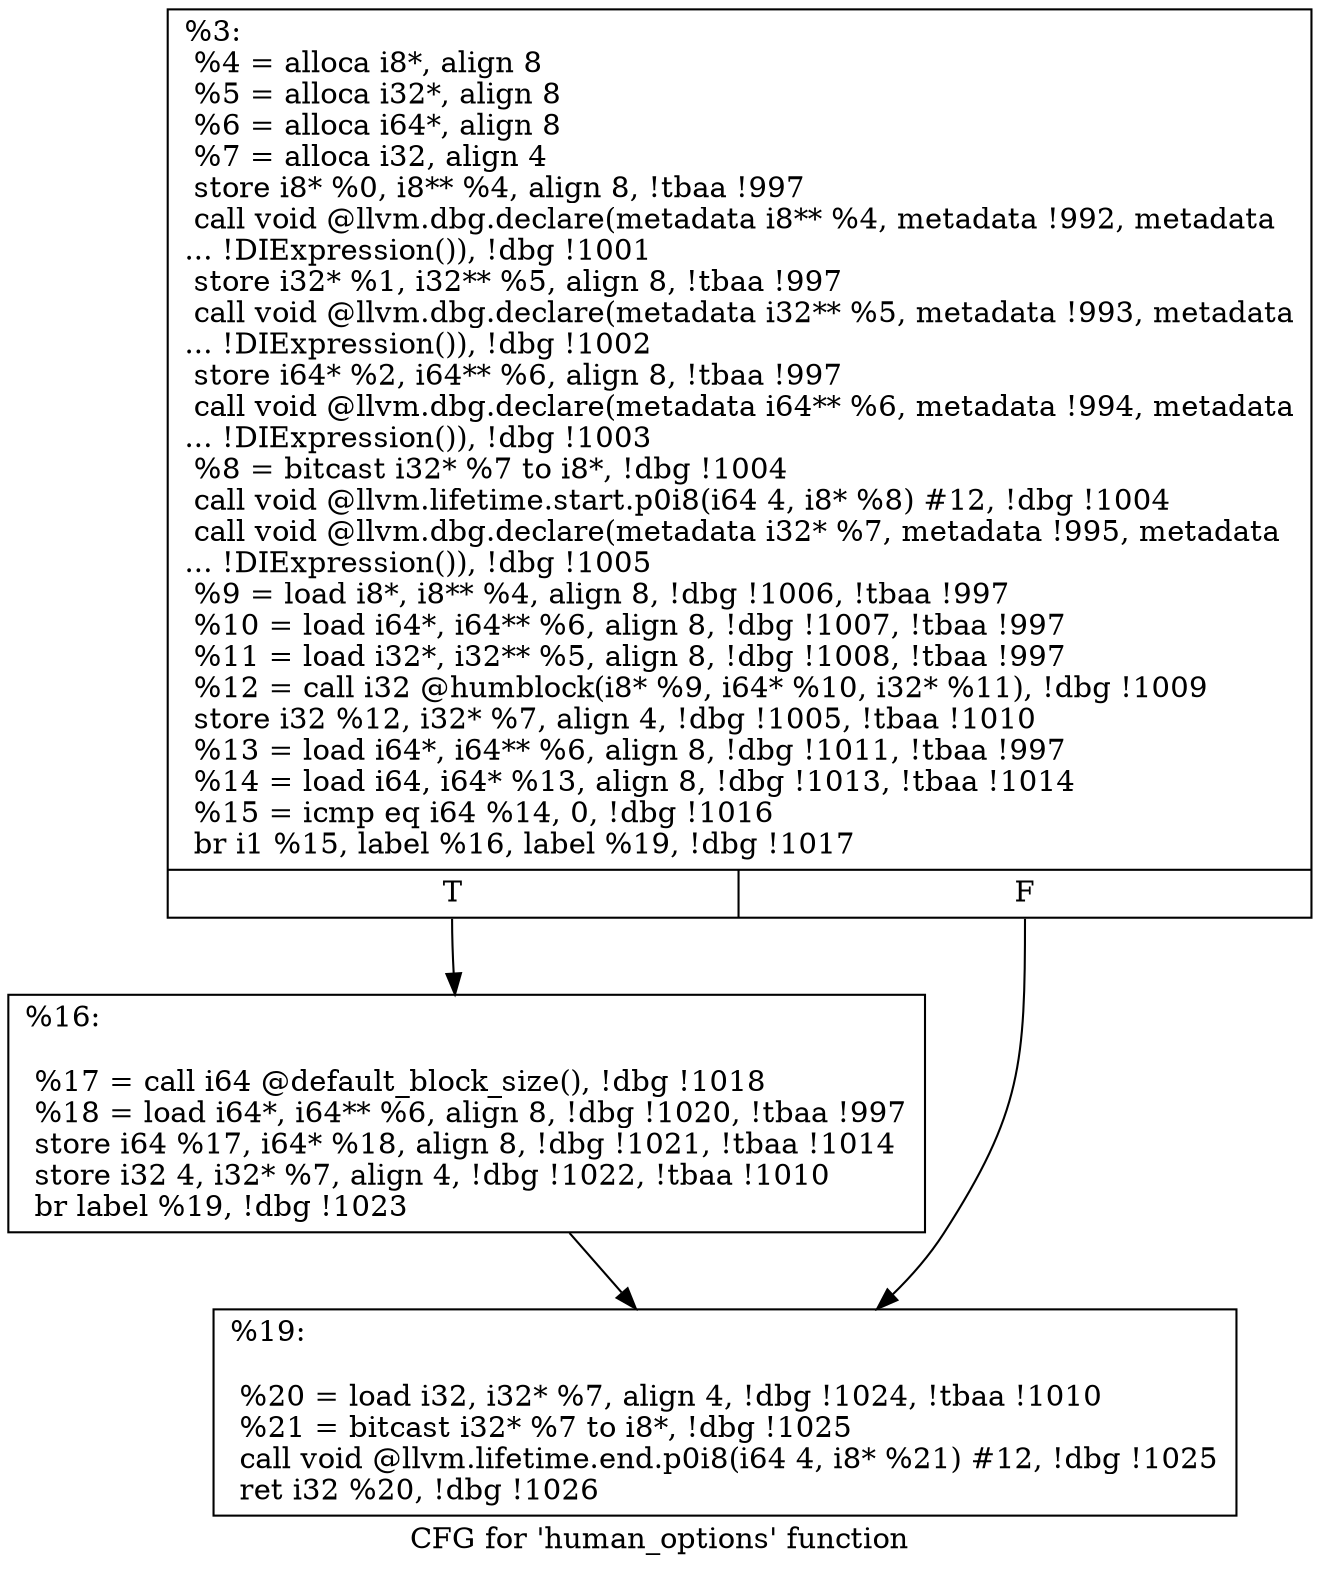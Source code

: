 digraph "CFG for 'human_options' function" {
	label="CFG for 'human_options' function";

	Node0x19a5430 [shape=record,label="{%3:\l  %4 = alloca i8*, align 8\l  %5 = alloca i32*, align 8\l  %6 = alloca i64*, align 8\l  %7 = alloca i32, align 4\l  store i8* %0, i8** %4, align 8, !tbaa !997\l  call void @llvm.dbg.declare(metadata i8** %4, metadata !992, metadata\l... !DIExpression()), !dbg !1001\l  store i32* %1, i32** %5, align 8, !tbaa !997\l  call void @llvm.dbg.declare(metadata i32** %5, metadata !993, metadata\l... !DIExpression()), !dbg !1002\l  store i64* %2, i64** %6, align 8, !tbaa !997\l  call void @llvm.dbg.declare(metadata i64** %6, metadata !994, metadata\l... !DIExpression()), !dbg !1003\l  %8 = bitcast i32* %7 to i8*, !dbg !1004\l  call void @llvm.lifetime.start.p0i8(i64 4, i8* %8) #12, !dbg !1004\l  call void @llvm.dbg.declare(metadata i32* %7, metadata !995, metadata\l... !DIExpression()), !dbg !1005\l  %9 = load i8*, i8** %4, align 8, !dbg !1006, !tbaa !997\l  %10 = load i64*, i64** %6, align 8, !dbg !1007, !tbaa !997\l  %11 = load i32*, i32** %5, align 8, !dbg !1008, !tbaa !997\l  %12 = call i32 @humblock(i8* %9, i64* %10, i32* %11), !dbg !1009\l  store i32 %12, i32* %7, align 4, !dbg !1005, !tbaa !1010\l  %13 = load i64*, i64** %6, align 8, !dbg !1011, !tbaa !997\l  %14 = load i64, i64* %13, align 8, !dbg !1013, !tbaa !1014\l  %15 = icmp eq i64 %14, 0, !dbg !1016\l  br i1 %15, label %16, label %19, !dbg !1017\l|{<s0>T|<s1>F}}"];
	Node0x19a5430:s0 -> Node0x19a5480;
	Node0x19a5430:s1 -> Node0x19a54d0;
	Node0x19a5480 [shape=record,label="{%16:\l\l  %17 = call i64 @default_block_size(), !dbg !1018\l  %18 = load i64*, i64** %6, align 8, !dbg !1020, !tbaa !997\l  store i64 %17, i64* %18, align 8, !dbg !1021, !tbaa !1014\l  store i32 4, i32* %7, align 4, !dbg !1022, !tbaa !1010\l  br label %19, !dbg !1023\l}"];
	Node0x19a5480 -> Node0x19a54d0;
	Node0x19a54d0 [shape=record,label="{%19:\l\l  %20 = load i32, i32* %7, align 4, !dbg !1024, !tbaa !1010\l  %21 = bitcast i32* %7 to i8*, !dbg !1025\l  call void @llvm.lifetime.end.p0i8(i64 4, i8* %21) #12, !dbg !1025\l  ret i32 %20, !dbg !1026\l}"];
}
